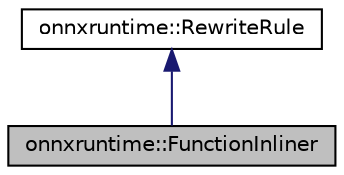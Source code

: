 digraph "onnxruntime::FunctionInliner"
{
  edge [fontname="Helvetica",fontsize="10",labelfontname="Helvetica",labelfontsize="10"];
  node [fontname="Helvetica",fontsize="10",shape=record];
  Node2 [label="onnxruntime::FunctionInliner",height=0.2,width=0.4,color="black", fillcolor="grey75", style="filled", fontcolor="black"];
  Node3 -> Node2 [dir="back",color="midnightblue",fontsize="10",style="solid",fontname="Helvetica"];
  Node3 [label="onnxruntime::RewriteRule",height=0.2,width=0.4,color="black", fillcolor="white", style="filled",URL="$classonnxruntime_1_1RewriteRule.html"];
}
